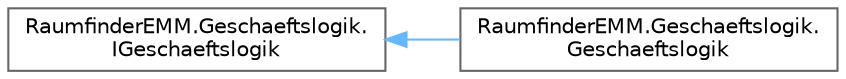 digraph "Graphical Class Hierarchy"
{
 // LATEX_PDF_SIZE
  bgcolor="transparent";
  edge [fontname=Helvetica,fontsize=10,labelfontname=Helvetica,labelfontsize=10];
  node [fontname=Helvetica,fontsize=10,shape=box,height=0.2,width=0.4];
  rankdir="LR";
  Node0 [label="RaumfinderEMM.Geschaeftslogik.\lIGeschaeftslogik",height=0.2,width=0.4,color="grey40", fillcolor="white", style="filled",URL="$interface_raumfinder_e_m_m_1_1_geschaeftslogik_1_1_i_geschaeftslogik.html",tooltip=" "];
  Node0 -> Node1 [dir="back",color="steelblue1",style="solid"];
  Node1 [label="RaumfinderEMM.Geschaeftslogik.\lGeschaeftslogik",height=0.2,width=0.4,color="grey40", fillcolor="white", style="filled",URL="$class_raumfinder_e_m_m_1_1_geschaeftslogik_1_1_geschaeftslogik.html",tooltip="Class for managing the business logic of the application."];
}
